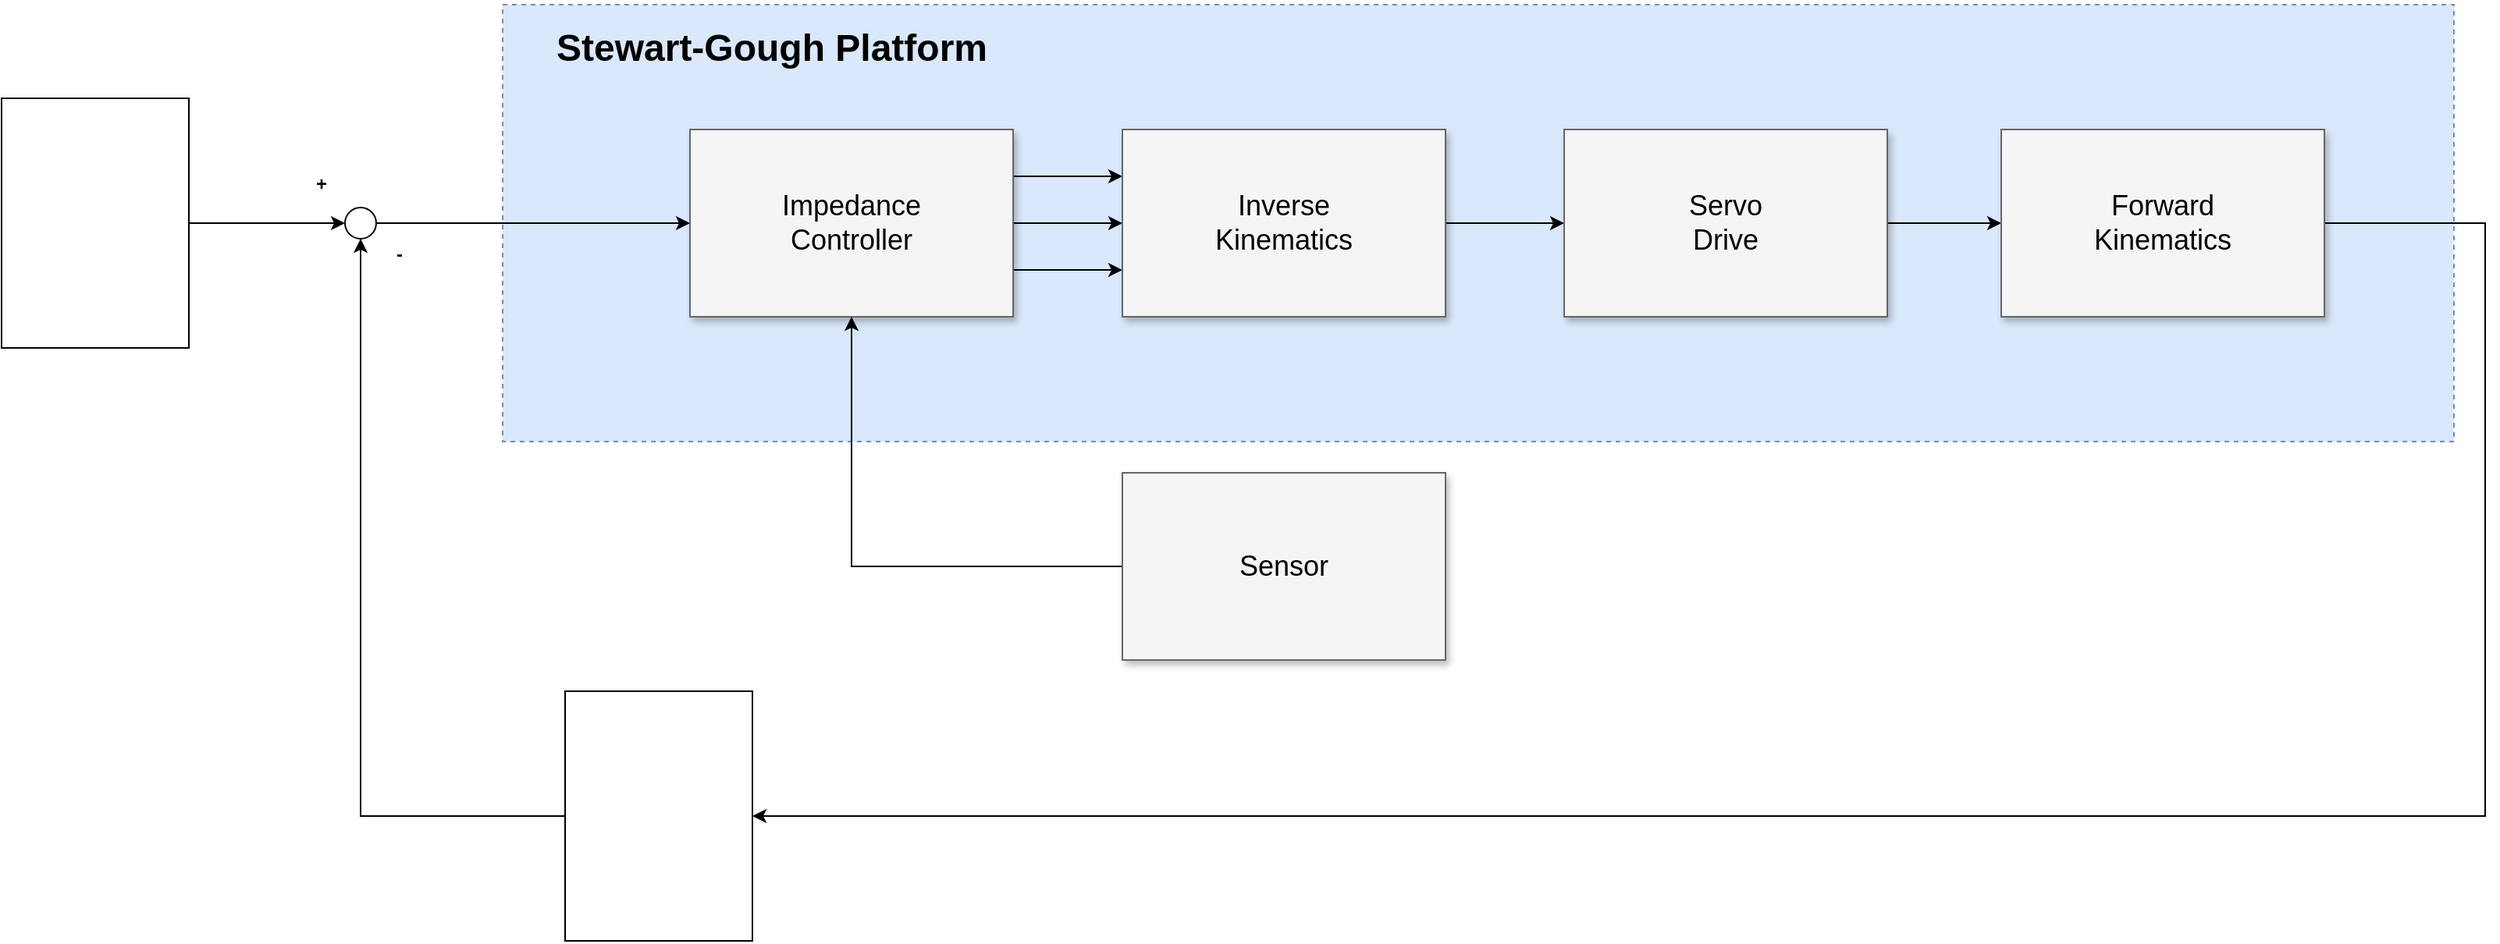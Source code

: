 <mxfile version="20.6.0" type="github">
  <diagram id="Ap8bKeP1i--mjwgJk2rT" name="페이지-1">
    <mxGraphModel dx="1422" dy="754" grid="1" gridSize="10" guides="1" tooltips="1" connect="1" arrows="1" fold="1" page="1" pageScale="1" pageWidth="827" pageHeight="1169" math="0" shadow="0">
      <root>
        <mxCell id="0" />
        <mxCell id="1" parent="0" />
        <mxCell id="gx6MtYHAHUPNFsx39C9_-2" value="" style="rounded=0;whiteSpace=wrap;html=1;fillColor=#dae8fc;strokeColor=#6c8ebf;dashed=1;" parent="1" vertex="1">
          <mxGeometry x="600" y="120" width="1250" height="280" as="geometry" />
        </mxCell>
        <mxCell id="gx6MtYHAHUPNFsx39C9_-23" value="&lt;h1&gt;Stewart-Gough Platform&lt;/h1&gt;" style="text;html=1;strokeColor=none;fillColor=none;align=center;verticalAlign=middle;whiteSpace=wrap;rounded=0;dashed=1;" parent="1" vertex="1">
          <mxGeometry x="615" y="130" width="315" height="35.63" as="geometry" />
        </mxCell>
        <mxCell id="gx6MtYHAHUPNFsx39C9_-44" style="edgeStyle=orthogonalEdgeStyle;rounded=0;orthogonalLoop=1;jettySize=auto;html=1;exitX=1;exitY=0.25;exitDx=0;exitDy=0;entryX=0;entryY=0.25;entryDx=0;entryDy=0;startArrow=none;startFill=0;endArrow=classic;endFill=1;" parent="1" source="gx6MtYHAHUPNFsx39C9_-26" target="gx6MtYHAHUPNFsx39C9_-43" edge="1">
          <mxGeometry relative="1" as="geometry" />
        </mxCell>
        <mxCell id="gx6MtYHAHUPNFsx39C9_-45" value="" style="edgeStyle=orthogonalEdgeStyle;rounded=0;orthogonalLoop=1;jettySize=auto;html=1;startArrow=none;startFill=0;endArrow=classic;endFill=1;" parent="1" source="gx6MtYHAHUPNFsx39C9_-26" target="gx6MtYHAHUPNFsx39C9_-43" edge="1">
          <mxGeometry relative="1" as="geometry" />
        </mxCell>
        <mxCell id="gx6MtYHAHUPNFsx39C9_-46" style="edgeStyle=orthogonalEdgeStyle;rounded=0;orthogonalLoop=1;jettySize=auto;html=1;exitX=1;exitY=0.75;exitDx=0;exitDy=0;entryX=0;entryY=0.75;entryDx=0;entryDy=0;startArrow=none;startFill=0;endArrow=classic;endFill=1;" parent="1" source="gx6MtYHAHUPNFsx39C9_-26" target="gx6MtYHAHUPNFsx39C9_-43" edge="1">
          <mxGeometry relative="1" as="geometry" />
        </mxCell>
        <mxCell id="gx6MtYHAHUPNFsx39C9_-26" value="Impedance&lt;br&gt;Controller" style="whiteSpace=wrap;html=1;shadow=1;fontSize=18;fillColor=#f5f5f5;strokeColor=#666666;" parent="1" vertex="1">
          <mxGeometry x="720" y="200" width="207" height="120" as="geometry" />
        </mxCell>
        <mxCell id="gx6MtYHAHUPNFsx39C9_-49" value="" style="edgeStyle=orthogonalEdgeStyle;rounded=0;orthogonalLoop=1;jettySize=auto;html=1;startArrow=none;startFill=0;endArrow=classic;endFill=1;" parent="1" source="gx6MtYHAHUPNFsx39C9_-43" target="gx6MtYHAHUPNFsx39C9_-47" edge="1">
          <mxGeometry relative="1" as="geometry" />
        </mxCell>
        <mxCell id="gx6MtYHAHUPNFsx39C9_-43" value="Inverse&lt;br&gt;Kinematics" style="whiteSpace=wrap;html=1;shadow=1;fontSize=18;fillColor=#f5f5f5;strokeColor=#666666;" parent="1" vertex="1">
          <mxGeometry x="997" y="200" width="207" height="120" as="geometry" />
        </mxCell>
        <mxCell id="gx6MtYHAHUPNFsx39C9_-50" value="" style="edgeStyle=orthogonalEdgeStyle;rounded=0;orthogonalLoop=1;jettySize=auto;html=1;startArrow=none;startFill=0;endArrow=classic;endFill=1;" parent="1" source="gx6MtYHAHUPNFsx39C9_-47" target="gx6MtYHAHUPNFsx39C9_-48" edge="1">
          <mxGeometry relative="1" as="geometry" />
        </mxCell>
        <mxCell id="gx6MtYHAHUPNFsx39C9_-47" value="Servo&lt;br&gt;Drive" style="whiteSpace=wrap;html=1;shadow=1;fontSize=18;fillColor=#f5f5f5;strokeColor=#666666;" parent="1" vertex="1">
          <mxGeometry x="1280" y="200" width="207" height="120" as="geometry" />
        </mxCell>
        <mxCell id="jHofWA2RszSxH2aTOowe-13" style="edgeStyle=orthogonalEdgeStyle;rounded=0;orthogonalLoop=1;jettySize=auto;html=1;exitX=1;exitY=0.5;exitDx=0;exitDy=0;entryX=1;entryY=0.5;entryDx=0;entryDy=0;" edge="1" parent="1" source="gx6MtYHAHUPNFsx39C9_-48" target="jHofWA2RszSxH2aTOowe-7">
          <mxGeometry relative="1" as="geometry">
            <Array as="points">
              <mxPoint x="1870" y="260" />
              <mxPoint x="1870" y="640" />
            </Array>
          </mxGeometry>
        </mxCell>
        <mxCell id="gx6MtYHAHUPNFsx39C9_-48" value="Forward&lt;br&gt;Kinematics" style="whiteSpace=wrap;html=1;shadow=1;fontSize=18;fillColor=#f5f5f5;strokeColor=#666666;" parent="1" vertex="1">
          <mxGeometry x="1560" y="200" width="207" height="120" as="geometry" />
        </mxCell>
        <mxCell id="jHofWA2RszSxH2aTOowe-4" style="edgeStyle=orthogonalEdgeStyle;rounded=0;orthogonalLoop=1;jettySize=auto;html=1;exitX=1;exitY=0.5;exitDx=0;exitDy=0;entryX=0;entryY=0.5;entryDx=0;entryDy=0;" edge="1" parent="1" source="jHofWA2RszSxH2aTOowe-1" target="jHofWA2RszSxH2aTOowe-2">
          <mxGeometry relative="1" as="geometry" />
        </mxCell>
        <mxCell id="jHofWA2RszSxH2aTOowe-1" value="" style="rounded=0;whiteSpace=wrap;html=1;" vertex="1" parent="1">
          <mxGeometry x="279" y="180" width="120" height="160" as="geometry" />
        </mxCell>
        <mxCell id="jHofWA2RszSxH2aTOowe-12" style="edgeStyle=orthogonalEdgeStyle;rounded=0;orthogonalLoop=1;jettySize=auto;html=1;exitX=1;exitY=0.5;exitDx=0;exitDy=0;" edge="1" parent="1" source="jHofWA2RszSxH2aTOowe-2" target="gx6MtYHAHUPNFsx39C9_-26">
          <mxGeometry relative="1" as="geometry" />
        </mxCell>
        <mxCell id="jHofWA2RszSxH2aTOowe-2" value="" style="ellipse;whiteSpace=wrap;html=1;aspect=fixed;" vertex="1" parent="1">
          <mxGeometry x="499" y="250" width="20" height="20" as="geometry" />
        </mxCell>
        <mxCell id="jHofWA2RszSxH2aTOowe-5" value="&lt;b&gt;+&lt;/b&gt;" style="text;html=1;strokeColor=none;fillColor=none;align=center;verticalAlign=middle;whiteSpace=wrap;rounded=0;" vertex="1" parent="1">
          <mxGeometry x="469" y="220" width="30" height="30" as="geometry" />
        </mxCell>
        <mxCell id="jHofWA2RszSxH2aTOowe-6" value="&lt;b&gt;-&lt;/b&gt;" style="text;html=1;strokeColor=none;fillColor=none;align=center;verticalAlign=middle;whiteSpace=wrap;rounded=0;" vertex="1" parent="1">
          <mxGeometry x="519" y="265" width="30" height="30" as="geometry" />
        </mxCell>
        <mxCell id="jHofWA2RszSxH2aTOowe-8" style="edgeStyle=orthogonalEdgeStyle;rounded=0;orthogonalLoop=1;jettySize=auto;html=1;exitX=0;exitY=0.5;exitDx=0;exitDy=0;entryX=0.5;entryY=1;entryDx=0;entryDy=0;" edge="1" parent="1" source="jHofWA2RszSxH2aTOowe-7" target="jHofWA2RszSxH2aTOowe-2">
          <mxGeometry relative="1" as="geometry" />
        </mxCell>
        <mxCell id="jHofWA2RszSxH2aTOowe-7" value="" style="rounded=0;whiteSpace=wrap;html=1;" vertex="1" parent="1">
          <mxGeometry x="640" y="560" width="120" height="160" as="geometry" />
        </mxCell>
        <mxCell id="jHofWA2RszSxH2aTOowe-11" style="edgeStyle=orthogonalEdgeStyle;rounded=0;orthogonalLoop=1;jettySize=auto;html=1;exitX=0;exitY=0.5;exitDx=0;exitDy=0;entryX=0.5;entryY=1;entryDx=0;entryDy=0;" edge="1" parent="1" source="jHofWA2RszSxH2aTOowe-9" target="gx6MtYHAHUPNFsx39C9_-26">
          <mxGeometry relative="1" as="geometry" />
        </mxCell>
        <mxCell id="jHofWA2RszSxH2aTOowe-9" value="Sensor" style="whiteSpace=wrap;html=1;shadow=1;fontSize=18;fillColor=#f5f5f5;strokeColor=#666666;" vertex="1" parent="1">
          <mxGeometry x="997" y="420" width="207" height="120" as="geometry" />
        </mxCell>
      </root>
    </mxGraphModel>
  </diagram>
</mxfile>
